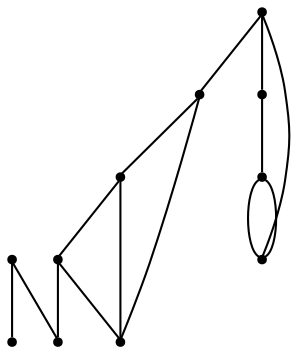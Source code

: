 graph {
  node [shape=point,comment="{\"directed\":false,\"doi\":\"10.1007/978-3-642-36763-2_34\",\"figure\":\"3 (1)\"}"]

  v0 [pos="1431.5651413868911,895.3006210351297"]
  v1 [pos="1415.770444318018,901.6307482400035"]
  v2 [pos="1369.9582515435586,830.1774057562511"]
  v3 [pos="1264.0110501825295,909.5029648373853"]
  v4 [pos="1234.79000167899,878.747911964395"]
  v5 [pos="1203.988783602832,908.5945367700326"]
  v6 [pos="1124.9805594685395,852.7564788456812"]
  v7 [pos="1075.216543031072,916.9708845250494"]
  v8 [pos="1053.100642772427,949.5346541800487"]
  v9 [pos="1012.0335396551538,904.3063060841818"]
  v10 [pos="993.8662977576877,954.0560646029135"]

  v10 -- v9 [id="-7",pos="993.8662977576877,954.0560646029135 1012.0335396551538,904.3063060841818 1012.0335396551538,904.3063060841818 1012.0335396551538,904.3063060841818"]
  v7 -- v6 [id="-12",pos="1075.216543031072,916.9708845250494 1124.9805594685395,852.7564788456812 1124.9805594685395,852.7564788456812 1124.9805594685395,852.7564788456812"]
  v6 -- v4 [id="-13",pos="1124.9805594685395,852.7564788456812 1149.9705060702638,876.8936656782405 1149.9705060702638,876.8936656782405 1149.9705060702638,876.8936656782405 1152.672369537441,878.6271570365004 1152.672369537441,878.6271570365004 1152.672369537441,878.6271570365004 1155.549453934035,878.5605160862984 1161.2994235328358,878.4229101547745 1171.790410842751,878.2186632730485 1182.2770717099647,878.0103467149744 1197.5005510939056,877.7353892066982 1209.3007963143275,877.7353892066982 1218.729266563158,877.7353892066983 1225.9790904776864,877.9108040394358 1234.79000167899,878.747911964395"]
  v8 -- v7 [id="-15",pos="1053.100642772427,949.5346541800487 1055.3397518369609,945.4837364962531 1055.3397518369609,945.4837364962531 1055.3397518369609,945.4837364962531 1075.216543031072,916.9708845250494 1075.216543031072,916.9708845250494 1075.216543031072,916.9708845250494"]
  v9 -- v8 [id="-20",pos="1012.0335396551538,904.3063060841818 1012.0169814681965,686.7915163987443 1012.0169814681965,686.7915163987443 1012.0169814681965,686.7915163987443 1020.2228435417546,683.7660935660056 1024.7385681115966,682.1574268119884 1030.2675710118267,680.373891152384 1035.8007094822863,678.5902283153937 1042.3429270887473,676.6273725416961 1049.898359401439,674.9313349235783 1053.100642772427,949.5346541800487 1053.100642772427,949.5346541800487 1053.100642772427,949.5346541800487"]
  v9 -- v8 [id="-23",pos="1012.0335396551538,904.3063060841818 1053.100642772427,949.5346541800487 1053.100642772427,949.5346541800487 1053.100642772427,949.5346541800487"]
  v3 -- v5 [id="-25",pos="1264.0110501825295,909.5029648373853 1261.4900658522251,908.0394027004936 1258.6328848716003,907.8622207298258 1255.017043859462,907.7192384117021 1246.2691039650508,907.3776399532239 1233.0845243284173,907.2400340217 1222.898042235709,907.2400340217 1215.5694702809506,907.2400340217 1209.7904599503881,907.3112581946717 1203.988783602832,908.5945367700326"]
  v6 -- v5 [id="-27",pos="1124.9805594685395,852.7564788456812 1155.3995554192545,881.9566609988823 1155.3995554192545,881.9566609988823 1155.3995554192545,881.9566609988823 1170.2353091881391,871.1049326050648 1170.2353091881391,871.1049326050648 1170.2353091881391,871.1049326050648 1203.988783602832,908.5945367700326 1203.988783602832,908.5945367700326 1203.988783602832,908.5945367700326"]
  v4 -- v5 [id="-43",pos="1234.79000167899,878.747911964395 1203.988783602832,908.5945367700326 1203.988783602832,908.5945367700326 1203.988783602832,908.5945367700326"]
  v4 -- v3 [id="-44",pos="1234.79000167899,878.747911964395 1264.0110501825295,909.5029648373853 1264.0110501825295,909.5029648373853 1264.0110501825295,909.5029648373853"]
  v3 -- v2 [id="-49",pos="1264.0110501825295,909.5029648373853 1299.4198342997033,874.2888820493052 1299.4198342997033,874.2888820493052 1299.4198342997033,874.2888820493052 1328.6411372998723,870.1130761725738 1328.6411372998723,870.1130761725738 1328.6411372998723,870.1130761725738 1369.9582515435586,830.1774057562511 1369.9582515435586,830.1774057562511 1369.9582515435586,830.1774057562511"]
  v7 -- v10 [id="-55",pos="1075.216543031072,916.9708845250494 1068.7494337423946,918.3960343112393 1061.1981369999323,919.9089364936875 1054.1889180783232,921.3465496636938 1047.1796991567142,922.7884868648201 1040.7083588615715,924.1594590846245 1034.4747184183896,926.0139597255508 1028.245213545437,927.864390690129 1022.2534085244458,930.1980957210575 1017.2789537799148,932.5318007519859 1012.3045626595411,934.8655057829144 1008.3517210100147,937.1992108138429 1004.6365155882919,940.3539730480234 1000.9213737907264,943.5084809274321 997.448003791194,947.4883700412128 993.8662977576877,954.0560646029135"]
  v1 -- v2 [id="-66",pos="1415.770444318018,901.6307482400035 1374.207231833597,832.5402979972395 1374.207231833597,832.5402979972395 1374.207231833597,832.5402979972395 1369.9582515435586,830.1774057562511 1369.9582515435586,830.1774057562511 1369.9582515435586,830.1774057562511"]
  v1 -- v0 [id="-75",pos="1415.770444318018,901.6307482400035 1431.5651413868911,895.3006210351297 1431.5651413868911,895.3006210351297 1431.5651413868911,895.3006210351297"]
}